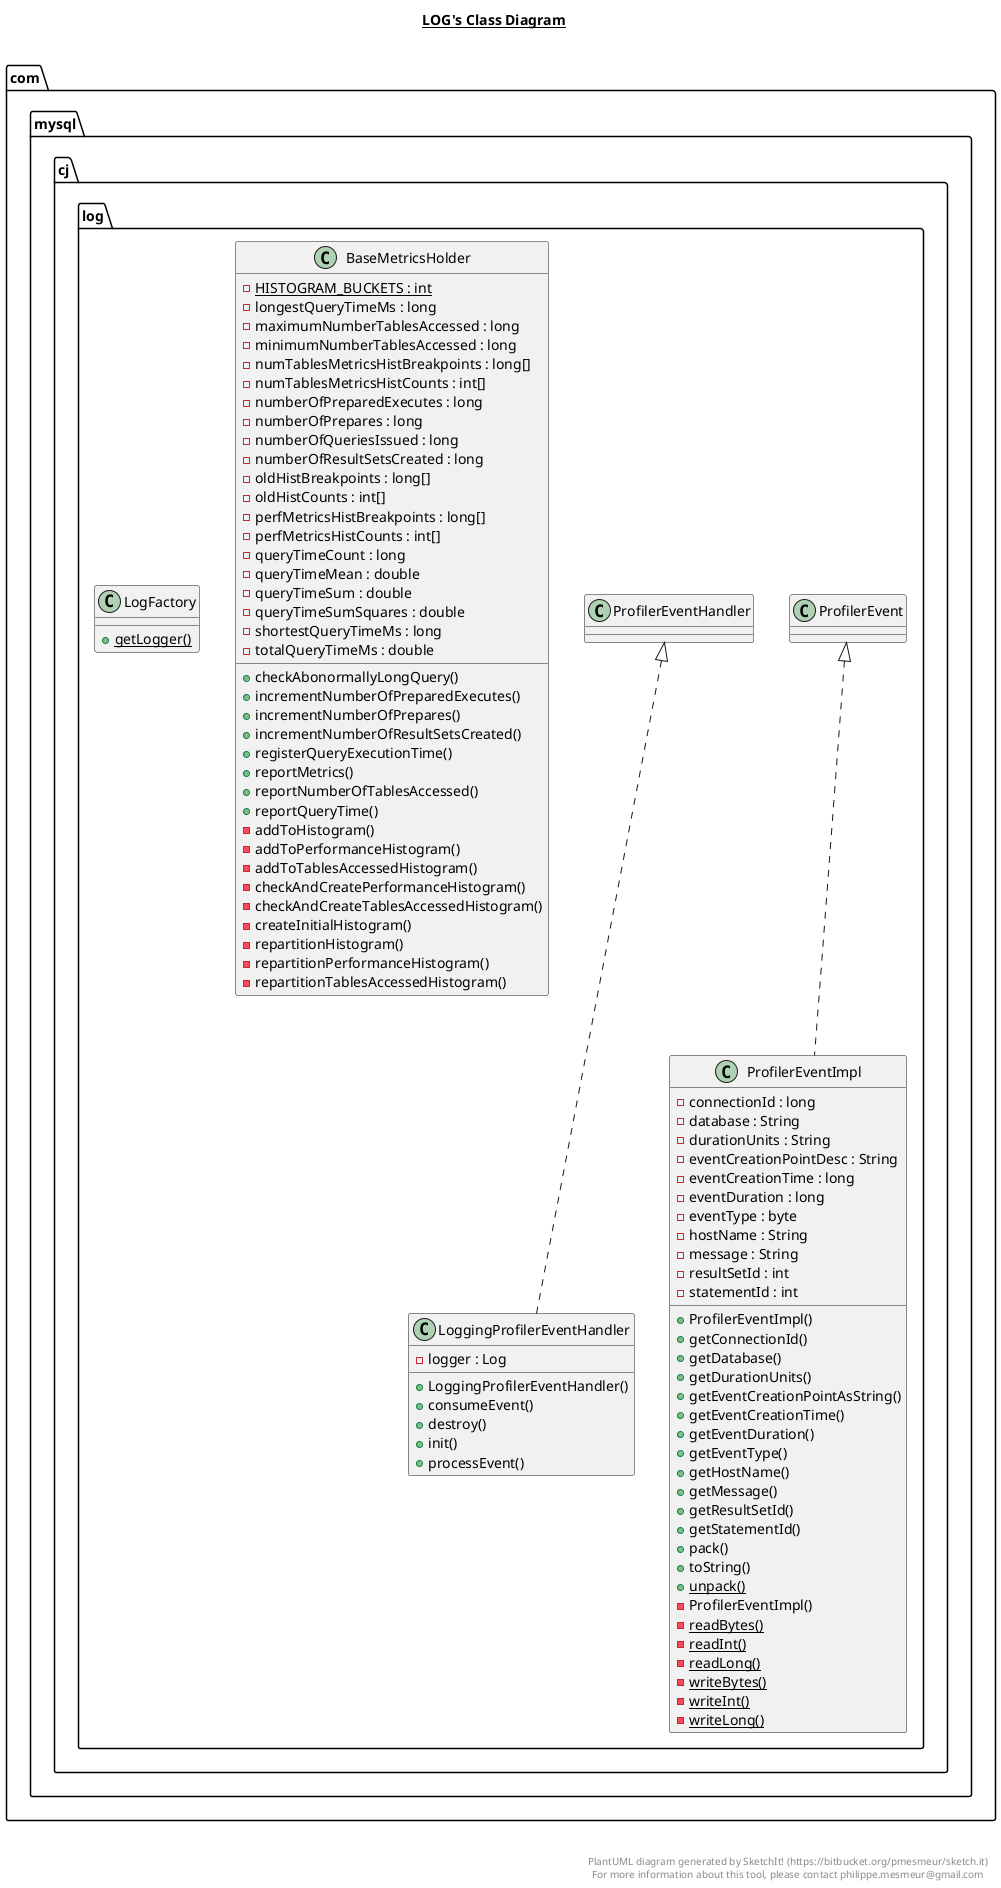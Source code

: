 @startuml

title __LOG's Class Diagram__\n

  namespace com.mysql.cj {
    namespace log {
      class com.mysql.cj.log.BaseMetricsHolder {
          {static} - HISTOGRAM_BUCKETS : int
          - longestQueryTimeMs : long
          - maximumNumberTablesAccessed : long
          - minimumNumberTablesAccessed : long
          - numTablesMetricsHistBreakpoints : long[]
          - numTablesMetricsHistCounts : int[]
          - numberOfPreparedExecutes : long
          - numberOfPrepares : long
          - numberOfQueriesIssued : long
          - numberOfResultSetsCreated : long
          - oldHistBreakpoints : long[]
          - oldHistCounts : int[]
          - perfMetricsHistBreakpoints : long[]
          - perfMetricsHistCounts : int[]
          - queryTimeCount : long
          - queryTimeMean : double
          - queryTimeSum : double
          - queryTimeSumSquares : double
          - shortestQueryTimeMs : long
          - totalQueryTimeMs : double
          + checkAbonormallyLongQuery()
          + incrementNumberOfPreparedExecutes()
          + incrementNumberOfPrepares()
          + incrementNumberOfResultSetsCreated()
          + registerQueryExecutionTime()
          + reportMetrics()
          + reportNumberOfTablesAccessed()
          + reportQueryTime()
          - addToHistogram()
          - addToPerformanceHistogram()
          - addToTablesAccessedHistogram()
          - checkAndCreatePerformanceHistogram()
          - checkAndCreateTablesAccessedHistogram()
          - createInitialHistogram()
          - repartitionHistogram()
          - repartitionPerformanceHistogram()
          - repartitionTablesAccessedHistogram()
      }
    }
  }
  

  namespace com.mysql.cj {
    namespace log {
      class com.mysql.cj.log.LogFactory {
          {static} + getLogger()
      }
    }
  }
  

  namespace com.mysql.cj {
    namespace log {
      class com.mysql.cj.log.LoggingProfilerEventHandler {
          - logger : Log
          + LoggingProfilerEventHandler()
          + consumeEvent()
          + destroy()
          + init()
          + processEvent()
      }
    }
  }
  

  namespace com.mysql.cj {
    namespace log {
      class com.mysql.cj.log.ProfilerEventImpl {
          - connectionId : long
          - database : String
          - durationUnits : String
          - eventCreationPointDesc : String
          - eventCreationTime : long
          - eventDuration : long
          - eventType : byte
          - hostName : String
          - message : String
          - resultSetId : int
          - statementId : int
          + ProfilerEventImpl()
          + getConnectionId()
          + getDatabase()
          + getDurationUnits()
          + getEventCreationPointAsString()
          + getEventCreationTime()
          + getEventDuration()
          + getEventType()
          + getHostName()
          + getMessage()
          + getResultSetId()
          + getStatementId()
          + pack()
          + toString()
          {static} + unpack()
          - ProfilerEventImpl()
          {static} - readBytes()
          {static} - readInt()
          {static} - readLong()
          {static} - writeBytes()
          {static} - writeInt()
          {static} - writeLong()
      }
    }
  }
  

  com.mysql.cj.log.LoggingProfilerEventHandler .up.|> com.mysql.cj.log.ProfilerEventHandler
  com.mysql.cj.log.ProfilerEventImpl .up.|> com.mysql.cj.log.ProfilerEvent


right footer


PlantUML diagram generated by SketchIt! (https://bitbucket.org/pmesmeur/sketch.it)
For more information about this tool, please contact philippe.mesmeur@gmail.com
endfooter

@enduml

